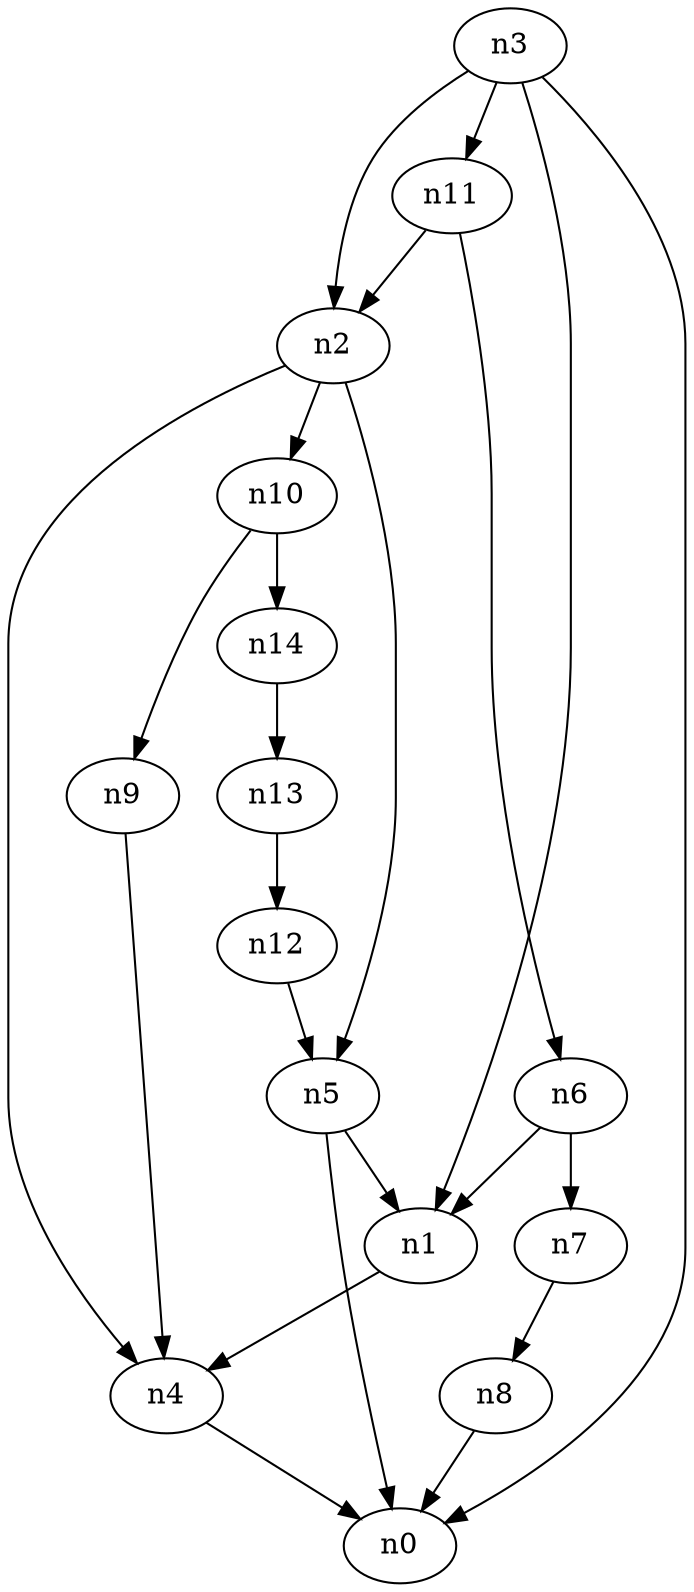 digraph G {
	n1 -> n4	 [_graphml_id=e4];
	n2 -> n4	 [_graphml_id=e7];
	n2 -> n5	 [_graphml_id=e8];
	n2 -> n10	 [_graphml_id=e15];
	n3 -> n0	 [_graphml_id=e0];
	n3 -> n1	 [_graphml_id=e3];
	n3 -> n2	 [_graphml_id=e6];
	n3 -> n11	 [_graphml_id=e17];
	n4 -> n0	 [_graphml_id=e1];
	n5 -> n0	 [_graphml_id=e2];
	n5 -> n1	 [_graphml_id=e5];
	n6 -> n1	 [_graphml_id=e9];
	n6 -> n7	 [_graphml_id=e10];
	n7 -> n8	 [_graphml_id=e11];
	n8 -> n0	 [_graphml_id=e12];
	n9 -> n4	 [_graphml_id=e13];
	n10 -> n9	 [_graphml_id=e14];
	n10 -> n14	 [_graphml_id=e22];
	n11 -> n2	 [_graphml_id=e18];
	n11 -> n6	 [_graphml_id=e16];
	n12 -> n5	 [_graphml_id=e19];
	n13 -> n12	 [_graphml_id=e20];
	n14 -> n13	 [_graphml_id=e21];
}
